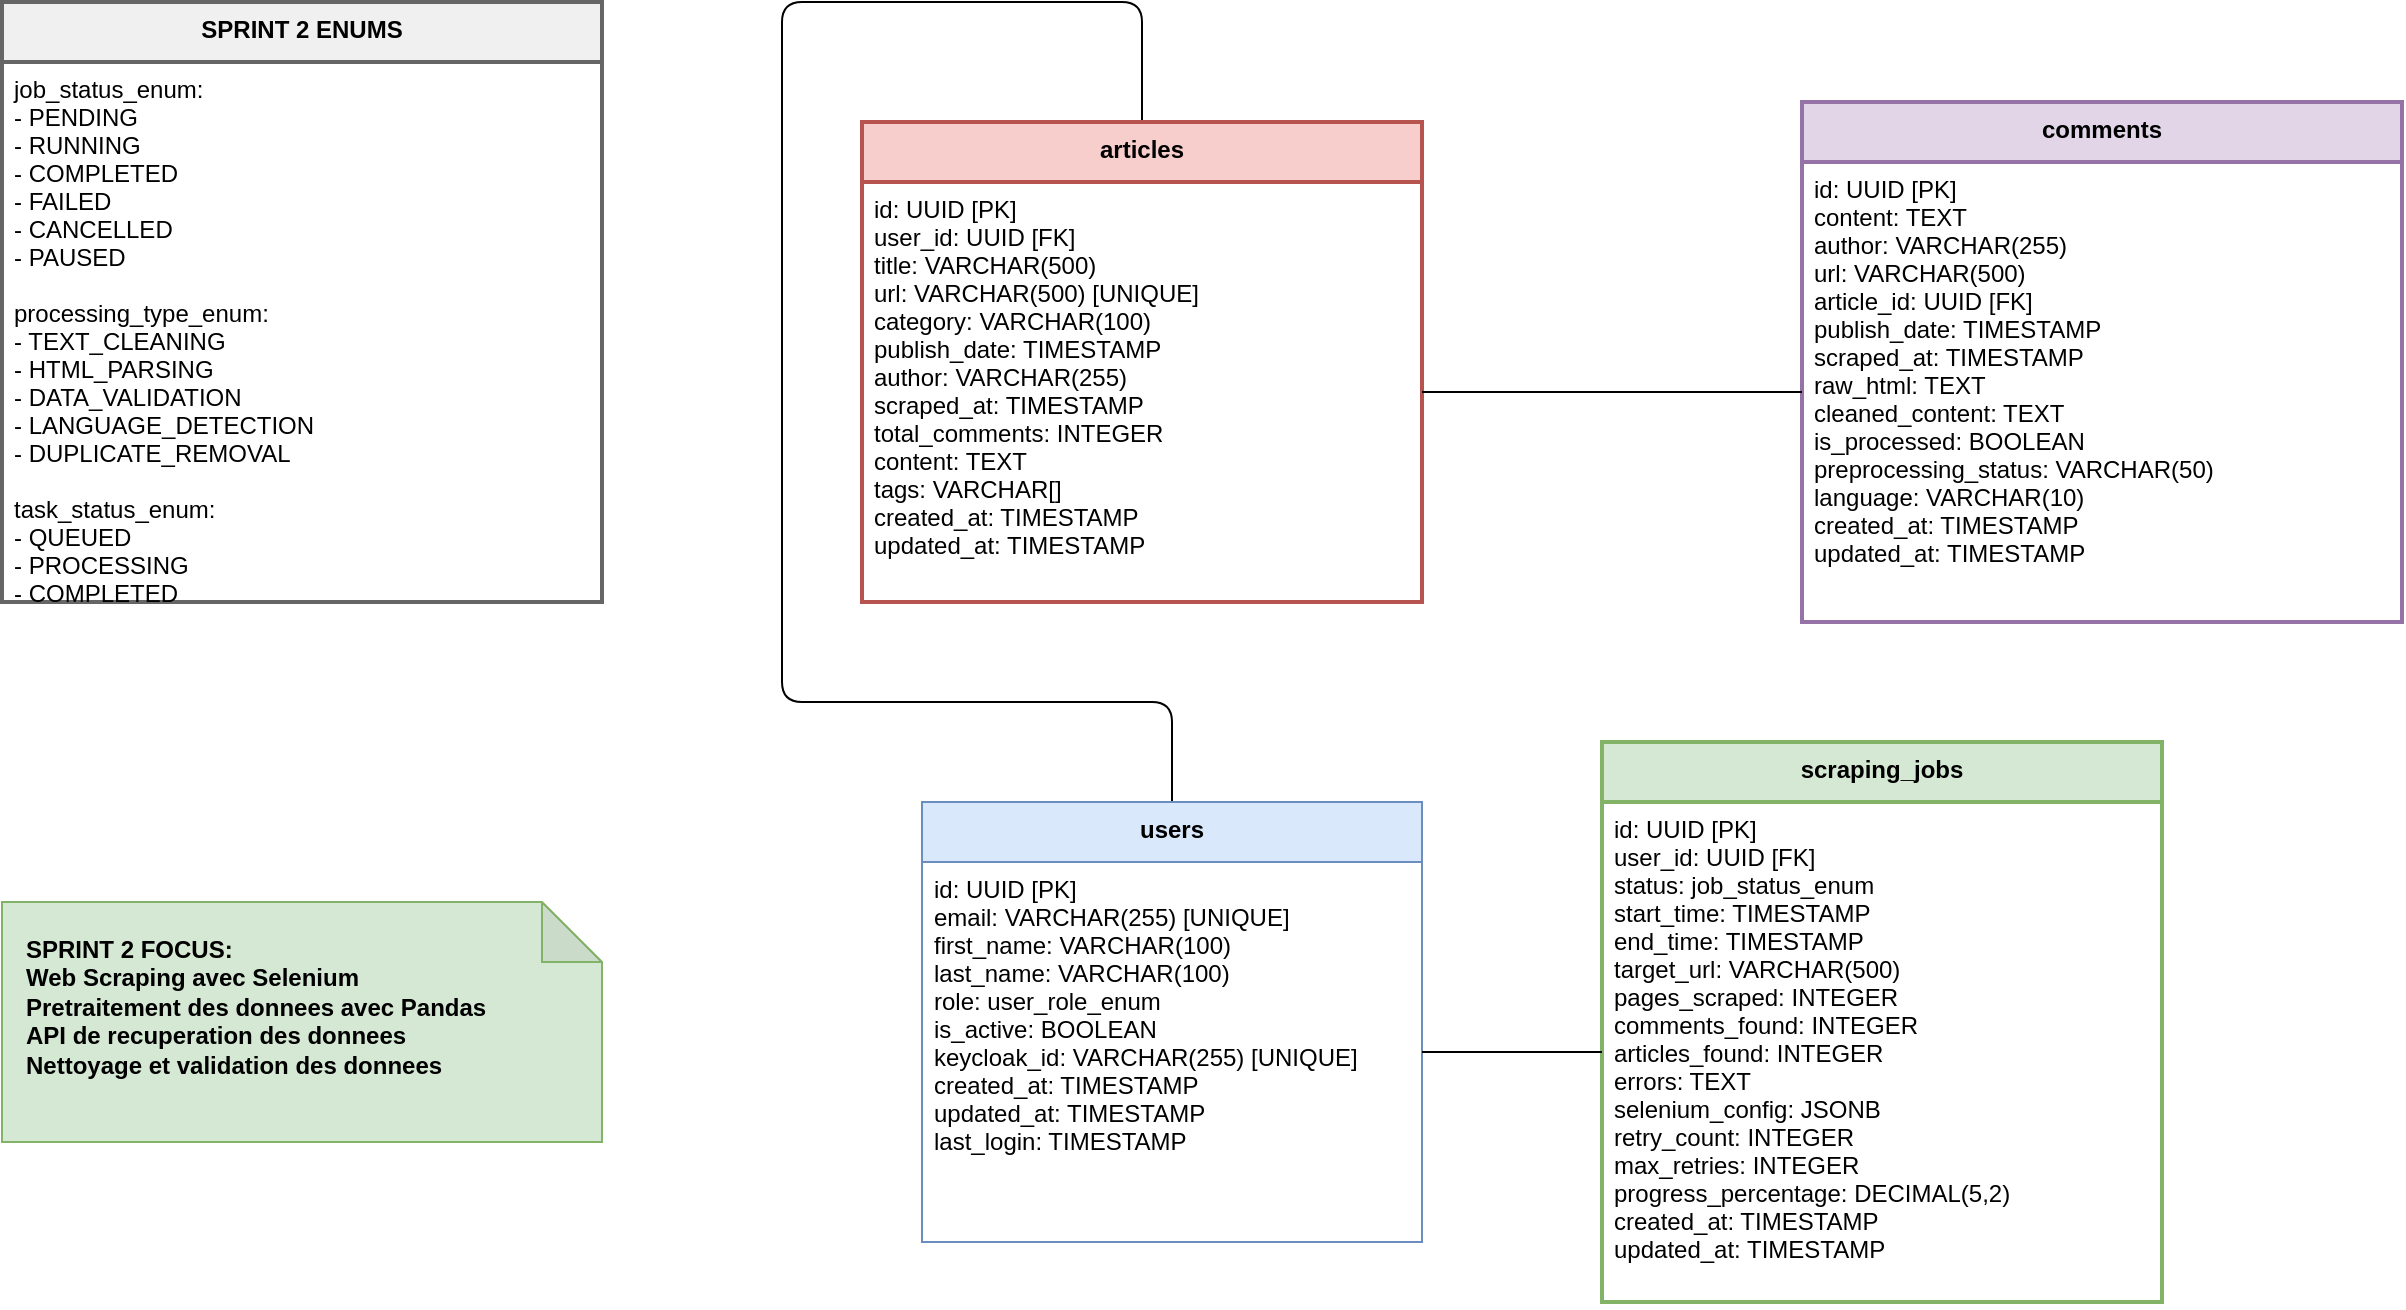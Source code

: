 <mxfile>
    <diagram name="Sprint 2 Class Diagram" id="sprint2-class-diagram">
        <mxGraphModel dx="1850" dy="1050" grid="1" gridSize="10" guides="1" tooltips="1" connect="1" arrows="1" fold="1" page="1" pageScale="1" pageWidth="1600" pageHeight="1200" math="0" shadow="0">
            <root>
                <mxCell id="0"/>
                <mxCell id="1" parent="0"/>
                <mxCell id="9" style="edgeStyle=orthogonalEdgeStyle;html=1;exitX=0.5;exitY=0;exitDx=0;exitDy=0;endArrow=none;endFill=0;" edge="1" parent="1" source="articles-table" target="3">
                    <mxGeometry relative="1" as="geometry">
                        <Array as="points">
                            <mxPoint x="630" y="50"/>
                            <mxPoint x="450" y="50"/>
                            <mxPoint x="450" y="400"/>
                            <mxPoint x="645" y="400"/>
                        </Array>
                    </mxGeometry>
                </mxCell>
                <mxCell id="articles-table" value="articles" style="swimlane;fontStyle=1;align=center;verticalAlign=top;childLayout=tableLayout;horizontal=1;startSize=30;horizontalStack=0;resizeParent=1;resizeLast=0;collapsible=1;marginBottom=0;rounded=0;shadow=0;strokeWidth=2;fillColor=#f8cecc;strokeColor=#b85450;" parent="1" vertex="1">
                    <mxGeometry x="490" y="110" width="280" height="240" as="geometry"/>
                </mxCell>
                <mxCell id="articles-attrs" value="id: UUID [PK]&#xa;user_id: UUID [FK]&#xa;title: VARCHAR(500)&#xa;url: VARCHAR(500) [UNIQUE]&#xa;category: VARCHAR(100)&#xa;publish_date: TIMESTAMP&#xa;author: VARCHAR(255)&#xa;scraped_at: TIMESTAMP&#xa;total_comments: INTEGER&#xa;content: TEXT&#xa;tags: VARCHAR[]&#xa;created_at: TIMESTAMP&#xa;updated_at: TIMESTAMP" style="text;strokeColor=none;fillColor=none;align=left;verticalAlign=top;spacingLeft=4;spacingRight=4;overflow=hidden;rotatable=0;points=[[0,0.5],[1,0.5]];portConstraint=eastwest;" parent="articles-table" vertex="1">
                    <mxGeometry y="30" width="280" height="210" as="geometry"/>
                </mxCell>
                <mxCell id="comments-table" value="comments" style="swimlane;fontStyle=1;align=center;verticalAlign=top;childLayout=tableLayout;horizontal=1;startSize=30;horizontalStack=0;resizeParent=1;resizeLast=0;collapsible=1;marginBottom=0;rounded=0;shadow=0;strokeWidth=2;fillColor=#e1d5e7;strokeColor=#9673a6;" parent="1" vertex="1">
                    <mxGeometry x="960" y="100" width="300" height="260" as="geometry"/>
                </mxCell>
                <mxCell id="comments-attrs" value="id: UUID [PK]&#xa;content: TEXT&#xa;author: VARCHAR(255)&#xa;url: VARCHAR(500)&#xa;article_id: UUID [FK]&#xa;publish_date: TIMESTAMP&#xa;scraped_at: TIMESTAMP&#xa;raw_html: TEXT&#xa;cleaned_content: TEXT&#xa;is_processed: BOOLEAN&#xa;preprocessing_status: VARCHAR(50)&#xa;language: VARCHAR(10)&#xa;created_at: TIMESTAMP&#xa;updated_at: TIMESTAMP" style="text;strokeColor=none;fillColor=none;align=left;verticalAlign=top;spacingLeft=4;spacingRight=4;overflow=hidden;rotatable=0;points=[[0,0.5],[1,0.5]];portConstraint=eastwest;" parent="comments-table" vertex="1">
                    <mxGeometry y="30" width="300" height="230" as="geometry"/>
                </mxCell>
                <mxCell id="scraping-jobs-table" value="scraping_jobs" style="swimlane;fontStyle=1;align=center;verticalAlign=top;childLayout=tableLayout;horizontal=1;startSize=30;horizontalStack=0;resizeParent=1;resizeLast=0;collapsible=1;marginBottom=0;rounded=0;shadow=0;strokeWidth=2;fillColor=#d5e8d4;strokeColor=#82b366;" parent="1" vertex="1">
                    <mxGeometry x="860" y="420" width="280" height="280" as="geometry"/>
                </mxCell>
                <mxCell id="scraping-jobs-attrs" value="id: UUID [PK]&#xa;user_id: UUID [FK]&#xa;status: job_status_enum&#xa;start_time: TIMESTAMP&#xa;end_time: TIMESTAMP&#xa;target_url: VARCHAR(500)&#xa;pages_scraped: INTEGER&#xa;comments_found: INTEGER&#xa;articles_found: INTEGER&#xa;errors: TEXT&#xa;selenium_config: JSONB&#xa;retry_count: INTEGER&#xa;max_retries: INTEGER&#xa;progress_percentage: DECIMAL(5,2)&#xa;created_at: TIMESTAMP&#xa;updated_at: TIMESTAMP" style="text;strokeColor=none;fillColor=none;align=left;verticalAlign=top;spacingLeft=4;spacingRight=4;overflow=hidden;rotatable=0;points=[[0,0.5],[1,0.5]];portConstraint=eastwest;" parent="scraping-jobs-table" vertex="1">
                    <mxGeometry y="30" width="280" height="250" as="geometry"/>
                </mxCell>
                <mxCell id="enums-sprint2" value="SPRINT 2 ENUMS" style="swimlane;fontStyle=1;align=center;verticalAlign=top;childLayout=tableLayout;horizontal=1;startSize=30;horizontalStack=0;resizeParent=1;resizeLast=0;collapsible=1;marginBottom=0;rounded=0;shadow=0;strokeWidth=2;fillColor=#f0f0f0;strokeColor=#666666;" parent="1" vertex="1">
                    <mxGeometry x="60" y="50" width="300" height="300" as="geometry"/>
                </mxCell>
                <mxCell id="enums-sprint2-content" value="job_status_enum:&#xa;  - PENDING&#xa;  - RUNNING&#xa;  - COMPLETED&#xa;  - FAILED&#xa;  - CANCELLED&#xa;  - PAUSED&#xa;&#xa;processing_type_enum:&#xa;  - TEXT_CLEANING&#xa;  - HTML_PARSING&#xa;  - DATA_VALIDATION&#xa;  - LANGUAGE_DETECTION&#xa;  - DUPLICATE_REMOVAL&#xa;&#xa;task_status_enum:&#xa;  - QUEUED&#xa;  - PROCESSING&#xa;  - COMPLETED&#xa;  - FAILED&#xa;  - RETRYING" style="text;strokeColor=none;fillColor=none;align=left;verticalAlign=top;spacingLeft=4;spacingRight=4;overflow=hidden;rotatable=0;points=[[0,0.5],[1,0.5]];portConstraint=eastwest;" parent="enums-sprint2" vertex="1">
                    <mxGeometry y="30" width="300" height="270" as="geometry"/>
                </mxCell>
                <mxCell id="sprint2-focus" value="SPRINT 2 FOCUS:&#xa;Web Scraping avec Selenium&#xa;Pretraitement des donnees avec Pandas&#xa;API de recuperation des donnees&#xa;Nettoyage et validation des donnees" style="shape=note;whiteSpace=wrap;html=1;backgroundOutline=1;darkOpacity=0.05;fillColor=#d5e8d4;strokeColor=#82b366;fontStyle=1;align=left;verticalAlign=top;spacingLeft=10;spacingTop=10;" parent="1" vertex="1">
                    <mxGeometry x="60" y="500" width="300" height="120" as="geometry"/>
                </mxCell>
                <mxCell id="2" style="edgeStyle=orthogonalEdgeStyle;html=1;exitX=1;exitY=0.5;exitDx=0;exitDy=0;endArrow=none;endFill=0;" edge="1" parent="1" source="articles-attrs" target="comments-attrs">
                    <mxGeometry relative="1" as="geometry"/>
                </mxCell>
                <mxCell id="3" value="users" style="swimlane;fontStyle=1;align=center;verticalAlign=top;childLayout=tableLayout;horizontal=1;startSize=30;horizontalStack=0;resizeParent=1;resizeLast=0;collapsible=1;marginBottom=0;rounded=0;shadow=0;strokeWidth=1;fillColor=#dae8fc;strokeColor=#6c8ebf;glass=0;" vertex="1" parent="1">
                    <mxGeometry x="520" y="450" width="250" height="220" as="geometry"/>
                </mxCell>
                <mxCell id="4" value="id: UUID [PK]&#xa;email: VARCHAR(255) [UNIQUE]&#xa;first_name: VARCHAR(100)&#xa;last_name: VARCHAR(100)&#xa;role: user_role_enum&#xa;is_active: BOOLEAN&#xa;keycloak_id: VARCHAR(255) [UNIQUE]&#xa;created_at: TIMESTAMP&#xa;updated_at: TIMESTAMP&#xa;last_login: TIMESTAMP" style="text;strokeColor=none;fillColor=none;align=left;verticalAlign=top;spacingLeft=4;spacingRight=4;overflow=hidden;rotatable=0;points=[[0,0.5],[1,0.5]];portConstraint=eastwest;" vertex="1" parent="3">
                    <mxGeometry y="30" width="250" height="190" as="geometry"/>
                </mxCell>
                <mxCell id="5" style="edgeStyle=orthogonalEdgeStyle;html=1;exitX=1;exitY=0.5;exitDx=0;exitDy=0;endArrow=none;endFill=0;" edge="1" parent="1" source="4" target="scraping-jobs-attrs">
                    <mxGeometry relative="1" as="geometry"/>
                </mxCell>
            </root>
        </mxGraphModel>
    </diagram>
</mxfile>